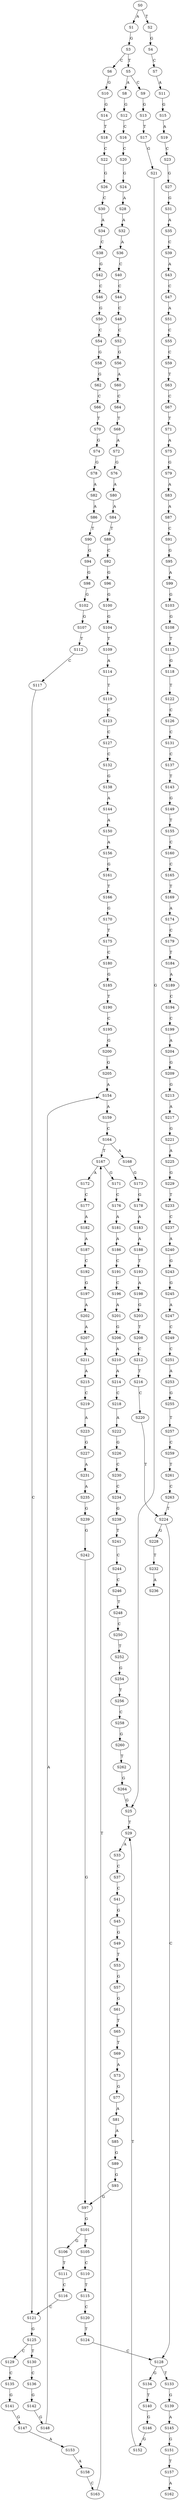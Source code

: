 strict digraph  {
	S0 -> S1 [ label = A ];
	S0 -> S2 [ label = T ];
	S1 -> S3 [ label = G ];
	S2 -> S4 [ label = G ];
	S3 -> S5 [ label = T ];
	S3 -> S6 [ label = C ];
	S4 -> S7 [ label = C ];
	S5 -> S8 [ label = A ];
	S5 -> S9 [ label = C ];
	S6 -> S10 [ label = G ];
	S7 -> S11 [ label = A ];
	S8 -> S12 [ label = G ];
	S9 -> S13 [ label = G ];
	S10 -> S14 [ label = G ];
	S11 -> S15 [ label = G ];
	S12 -> S16 [ label = C ];
	S13 -> S17 [ label = T ];
	S14 -> S18 [ label = T ];
	S15 -> S19 [ label = A ];
	S16 -> S20 [ label = C ];
	S17 -> S21 [ label = G ];
	S18 -> S22 [ label = C ];
	S19 -> S23 [ label = C ];
	S20 -> S24 [ label = G ];
	S21 -> S25 [ label = G ];
	S22 -> S26 [ label = G ];
	S23 -> S27 [ label = G ];
	S24 -> S28 [ label = A ];
	S25 -> S29 [ label = T ];
	S26 -> S30 [ label = C ];
	S27 -> S31 [ label = G ];
	S28 -> S32 [ label = A ];
	S29 -> S33 [ label = A ];
	S30 -> S34 [ label = A ];
	S31 -> S35 [ label = A ];
	S32 -> S36 [ label = A ];
	S33 -> S37 [ label = C ];
	S34 -> S38 [ label = C ];
	S35 -> S39 [ label = C ];
	S36 -> S40 [ label = C ];
	S37 -> S41 [ label = C ];
	S38 -> S42 [ label = G ];
	S39 -> S43 [ label = A ];
	S40 -> S44 [ label = C ];
	S41 -> S45 [ label = G ];
	S42 -> S46 [ label = C ];
	S43 -> S47 [ label = C ];
	S44 -> S48 [ label = C ];
	S45 -> S49 [ label = G ];
	S46 -> S50 [ label = G ];
	S47 -> S51 [ label = A ];
	S48 -> S52 [ label = C ];
	S49 -> S53 [ label = T ];
	S50 -> S54 [ label = C ];
	S51 -> S55 [ label = C ];
	S52 -> S56 [ label = G ];
	S53 -> S57 [ label = G ];
	S54 -> S58 [ label = G ];
	S55 -> S59 [ label = C ];
	S56 -> S60 [ label = A ];
	S57 -> S61 [ label = G ];
	S58 -> S62 [ label = G ];
	S59 -> S63 [ label = T ];
	S60 -> S64 [ label = C ];
	S61 -> S65 [ label = T ];
	S62 -> S66 [ label = C ];
	S63 -> S67 [ label = C ];
	S64 -> S68 [ label = T ];
	S65 -> S69 [ label = T ];
	S66 -> S70 [ label = T ];
	S67 -> S71 [ label = T ];
	S68 -> S72 [ label = A ];
	S69 -> S73 [ label = A ];
	S70 -> S74 [ label = G ];
	S71 -> S75 [ label = A ];
	S72 -> S76 [ label = G ];
	S73 -> S77 [ label = G ];
	S74 -> S78 [ label = G ];
	S75 -> S79 [ label = G ];
	S76 -> S80 [ label = A ];
	S77 -> S81 [ label = A ];
	S78 -> S82 [ label = A ];
	S79 -> S83 [ label = A ];
	S80 -> S84 [ label = A ];
	S81 -> S85 [ label = A ];
	S82 -> S86 [ label = A ];
	S83 -> S87 [ label = A ];
	S84 -> S88 [ label = T ];
	S85 -> S89 [ label = G ];
	S86 -> S90 [ label = T ];
	S87 -> S91 [ label = C ];
	S88 -> S92 [ label = C ];
	S89 -> S93 [ label = G ];
	S90 -> S94 [ label = G ];
	S91 -> S95 [ label = G ];
	S92 -> S96 [ label = G ];
	S93 -> S97 [ label = G ];
	S94 -> S98 [ label = G ];
	S95 -> S99 [ label = A ];
	S96 -> S100 [ label = G ];
	S97 -> S101 [ label = G ];
	S98 -> S102 [ label = G ];
	S99 -> S103 [ label = G ];
	S100 -> S104 [ label = G ];
	S101 -> S105 [ label = T ];
	S101 -> S106 [ label = G ];
	S102 -> S107 [ label = G ];
	S103 -> S108 [ label = G ];
	S104 -> S109 [ label = T ];
	S105 -> S110 [ label = C ];
	S106 -> S111 [ label = T ];
	S107 -> S112 [ label = T ];
	S108 -> S113 [ label = T ];
	S109 -> S114 [ label = A ];
	S110 -> S115 [ label = T ];
	S111 -> S116 [ label = C ];
	S112 -> S117 [ label = C ];
	S113 -> S118 [ label = G ];
	S114 -> S119 [ label = T ];
	S115 -> S120 [ label = C ];
	S116 -> S121 [ label = C ];
	S117 -> S121 [ label = C ];
	S118 -> S122 [ label = T ];
	S119 -> S123 [ label = C ];
	S120 -> S124 [ label = T ];
	S121 -> S125 [ label = G ];
	S122 -> S126 [ label = C ];
	S123 -> S127 [ label = C ];
	S124 -> S128 [ label = C ];
	S125 -> S129 [ label = C ];
	S125 -> S130 [ label = T ];
	S126 -> S131 [ label = C ];
	S127 -> S132 [ label = C ];
	S128 -> S133 [ label = T ];
	S128 -> S134 [ label = G ];
	S129 -> S135 [ label = C ];
	S130 -> S136 [ label = C ];
	S131 -> S137 [ label = C ];
	S132 -> S138 [ label = G ];
	S133 -> S139 [ label = G ];
	S134 -> S140 [ label = T ];
	S135 -> S141 [ label = G ];
	S136 -> S142 [ label = G ];
	S137 -> S143 [ label = T ];
	S138 -> S144 [ label = A ];
	S139 -> S145 [ label = A ];
	S140 -> S146 [ label = G ];
	S141 -> S147 [ label = G ];
	S142 -> S148 [ label = G ];
	S143 -> S149 [ label = G ];
	S144 -> S150 [ label = A ];
	S145 -> S151 [ label = G ];
	S146 -> S152 [ label = G ];
	S147 -> S153 [ label = A ];
	S148 -> S154 [ label = A ];
	S149 -> S155 [ label = T ];
	S150 -> S156 [ label = A ];
	S151 -> S157 [ label = T ];
	S152 -> S29 [ label = T ];
	S153 -> S158 [ label = A ];
	S154 -> S159 [ label = A ];
	S155 -> S160 [ label = C ];
	S156 -> S161 [ label = G ];
	S157 -> S162 [ label = A ];
	S158 -> S163 [ label = C ];
	S159 -> S164 [ label = C ];
	S160 -> S165 [ label = C ];
	S161 -> S166 [ label = T ];
	S163 -> S167 [ label = T ];
	S164 -> S168 [ label = A ];
	S164 -> S167 [ label = T ];
	S165 -> S169 [ label = T ];
	S166 -> S170 [ label = G ];
	S167 -> S171 [ label = G ];
	S167 -> S172 [ label = A ];
	S168 -> S173 [ label = G ];
	S169 -> S174 [ label = A ];
	S170 -> S175 [ label = T ];
	S171 -> S176 [ label = C ];
	S172 -> S177 [ label = C ];
	S173 -> S178 [ label = G ];
	S174 -> S179 [ label = C ];
	S175 -> S180 [ label = C ];
	S176 -> S181 [ label = A ];
	S177 -> S182 [ label = A ];
	S178 -> S183 [ label = A ];
	S179 -> S184 [ label = T ];
	S180 -> S185 [ label = G ];
	S181 -> S186 [ label = A ];
	S182 -> S187 [ label = A ];
	S183 -> S188 [ label = A ];
	S184 -> S189 [ label = A ];
	S185 -> S190 [ label = T ];
	S186 -> S191 [ label = C ];
	S187 -> S192 [ label = C ];
	S188 -> S193 [ label = T ];
	S189 -> S194 [ label = C ];
	S190 -> S195 [ label = C ];
	S191 -> S196 [ label = C ];
	S192 -> S197 [ label = G ];
	S193 -> S198 [ label = A ];
	S194 -> S199 [ label = C ];
	S195 -> S200 [ label = G ];
	S196 -> S201 [ label = A ];
	S197 -> S202 [ label = A ];
	S198 -> S203 [ label = G ];
	S199 -> S204 [ label = A ];
	S200 -> S205 [ label = G ];
	S201 -> S206 [ label = G ];
	S202 -> S207 [ label = A ];
	S203 -> S208 [ label = T ];
	S204 -> S209 [ label = G ];
	S205 -> S154 [ label = A ];
	S206 -> S210 [ label = A ];
	S207 -> S211 [ label = A ];
	S208 -> S212 [ label = C ];
	S209 -> S213 [ label = G ];
	S210 -> S214 [ label = A ];
	S211 -> S215 [ label = A ];
	S212 -> S216 [ label = T ];
	S213 -> S217 [ label = A ];
	S214 -> S218 [ label = C ];
	S215 -> S219 [ label = C ];
	S216 -> S220 [ label = C ];
	S217 -> S221 [ label = G ];
	S218 -> S222 [ label = A ];
	S219 -> S223 [ label = A ];
	S220 -> S224 [ label = T ];
	S221 -> S225 [ label = A ];
	S222 -> S226 [ label = G ];
	S223 -> S227 [ label = G ];
	S224 -> S128 [ label = C ];
	S224 -> S228 [ label = G ];
	S225 -> S229 [ label = G ];
	S226 -> S230 [ label = C ];
	S227 -> S231 [ label = A ];
	S228 -> S232 [ label = T ];
	S229 -> S233 [ label = T ];
	S230 -> S234 [ label = C ];
	S231 -> S235 [ label = A ];
	S232 -> S236 [ label = A ];
	S233 -> S237 [ label = C ];
	S234 -> S238 [ label = G ];
	S235 -> S239 [ label = G ];
	S237 -> S240 [ label = A ];
	S238 -> S241 [ label = T ];
	S239 -> S242 [ label = G ];
	S240 -> S243 [ label = G ];
	S241 -> S244 [ label = C ];
	S242 -> S97 [ label = G ];
	S243 -> S245 [ label = G ];
	S244 -> S246 [ label = C ];
	S245 -> S247 [ label = A ];
	S246 -> S248 [ label = T ];
	S247 -> S249 [ label = C ];
	S248 -> S250 [ label = C ];
	S249 -> S251 [ label = C ];
	S250 -> S252 [ label = T ];
	S251 -> S253 [ label = A ];
	S252 -> S254 [ label = G ];
	S253 -> S255 [ label = G ];
	S254 -> S256 [ label = T ];
	S255 -> S257 [ label = T ];
	S256 -> S258 [ label = C ];
	S257 -> S259 [ label = C ];
	S258 -> S260 [ label = G ];
	S259 -> S261 [ label = T ];
	S260 -> S262 [ label = T ];
	S261 -> S263 [ label = C ];
	S262 -> S264 [ label = G ];
	S263 -> S224 [ label = T ];
	S264 -> S25 [ label = G ];
}
